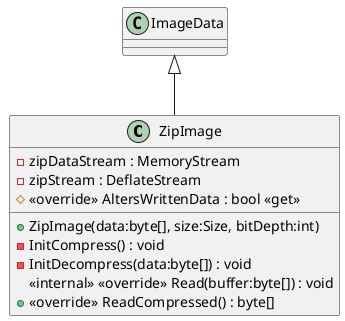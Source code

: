 @startuml
class ZipImage {
    - zipDataStream : MemoryStream
    - zipStream : DeflateStream
    # <<override>> AltersWrittenData : bool <<get>>
    + ZipImage(data:byte[], size:Size, bitDepth:int)
    - InitCompress() : void
    - InitDecompress(data:byte[]) : void
    <<internal>> <<override>> Read(buffer:byte[]) : void
    + <<override>> ReadCompressed() : byte[]
}
ImageData <|-- ZipImage
@enduml
